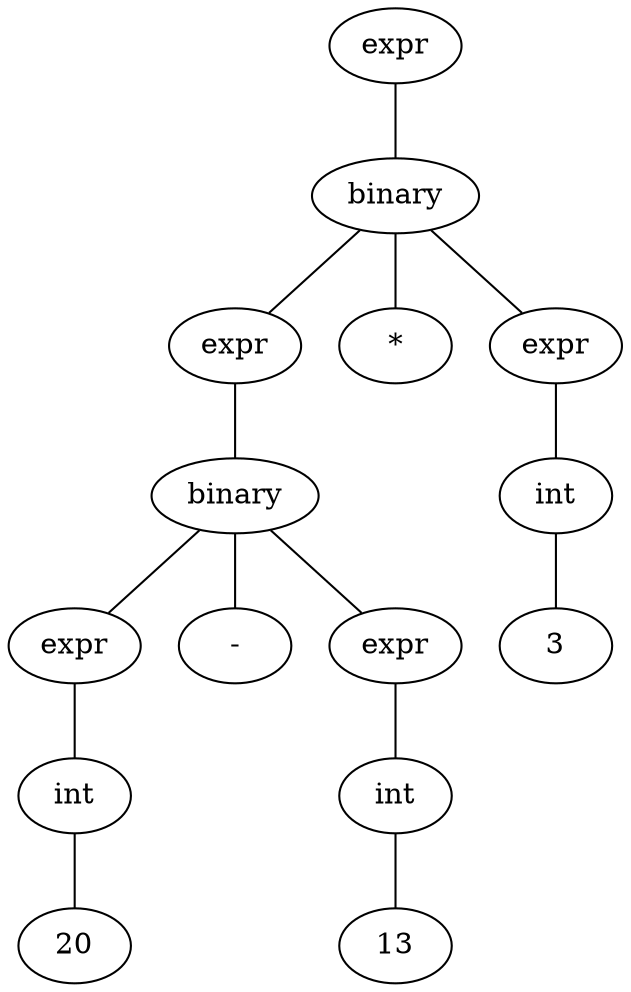 graph {
    e1 -- b1
    b1 -- {b1e1, "*",  b1e2}
    b1e1 -- b2
    b1e2 -- i3
    b2 -- {b2e1,  "-",  b2e2}
    b2e1 -- i1
    b2e2 -- i2
    i1 -- ii1
    i2 -- ii2
    i3 -- ii3

    e1[label=expr]
    b1e1[label=expr]
    b1e2[label=expr]
    b2e1[label=expr]
    b2e2[label=expr]
    b1[label=binary]
    b2[label=binary]
    i1[label=int]
    i2[label=int]
    i3[label=int]
    ii1[label=20]
    ii2[label=13]
    ii3[label=3]
}
